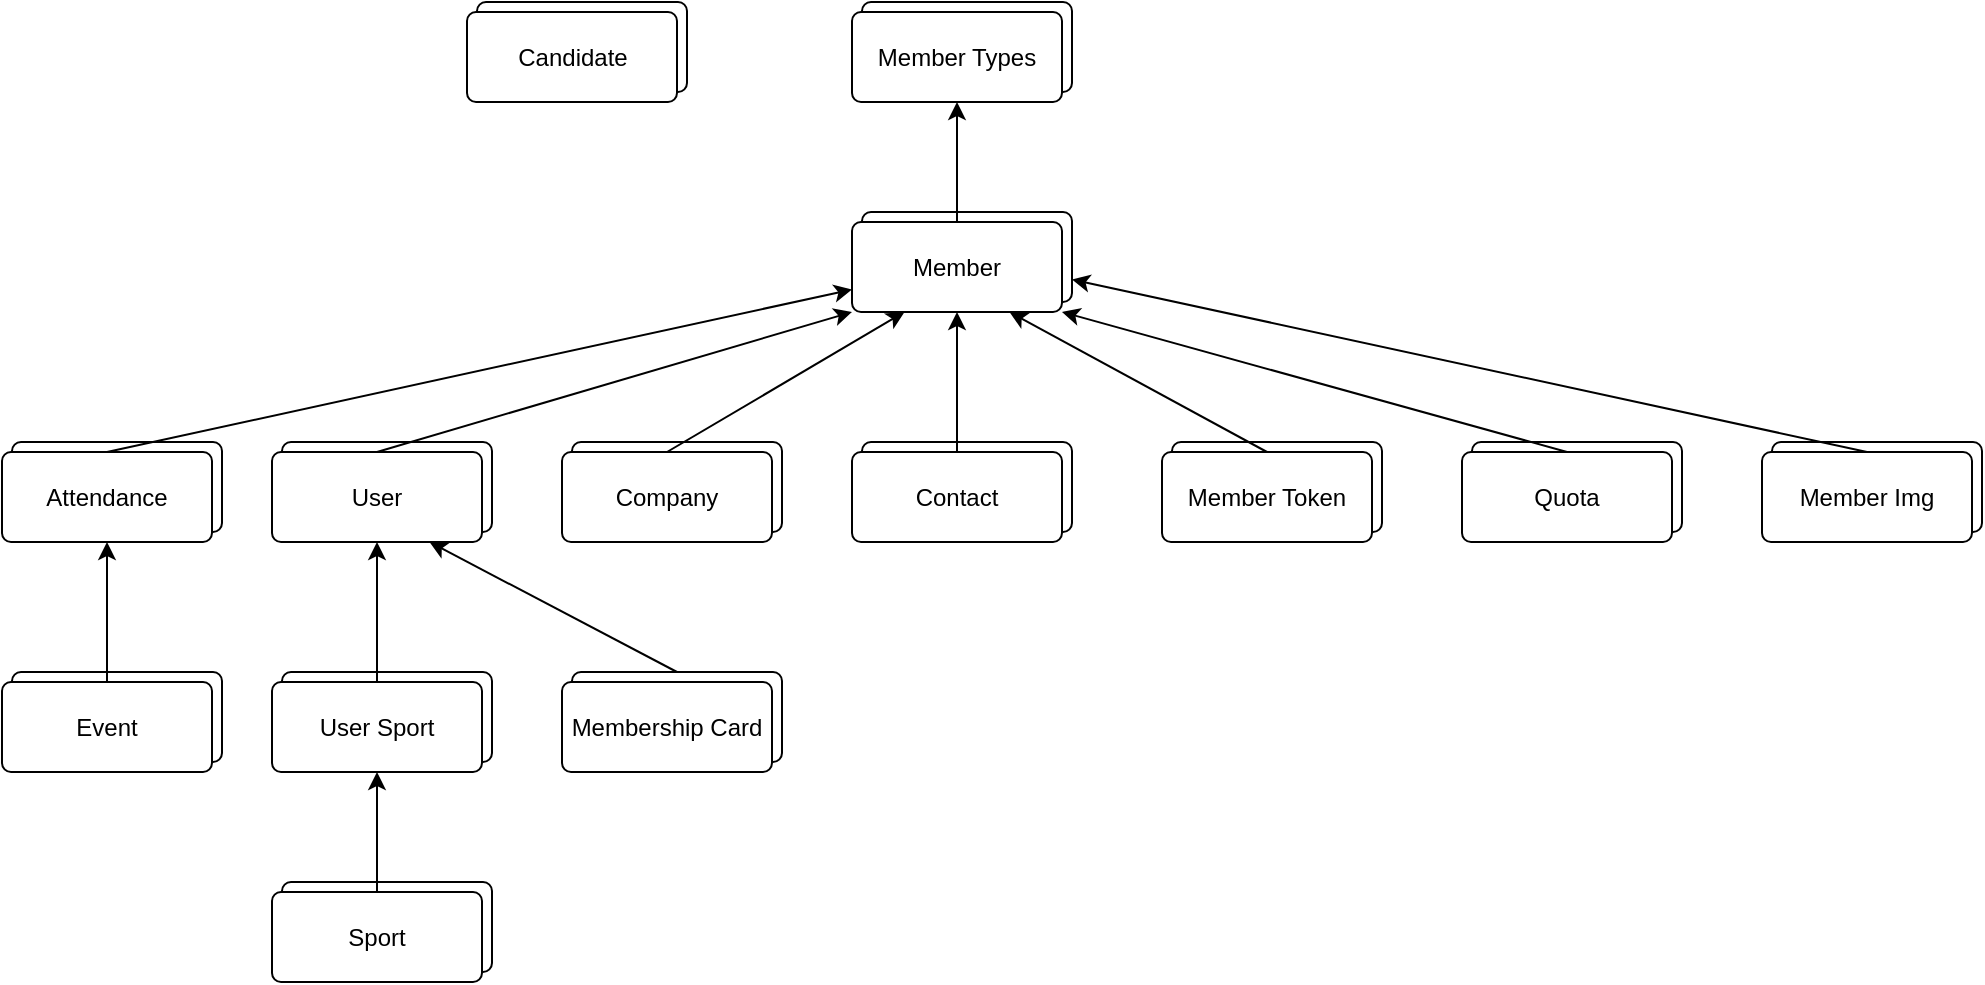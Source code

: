 <mxfile version="17.2.4" type="device"><diagram id="Vn6djAf5S5_UU0bFfc8x" name="Page-1"><mxGraphModel dx="2272" dy="762" grid="0" gridSize="5" guides="0" tooltips="1" connect="1" arrows="1" fold="1" page="1" pageScale="1" pageWidth="850" pageHeight="1100" math="0" shadow="0"><root><mxCell id="0"/><mxCell id="1" parent="0"/><mxCell id="MCZWA8StiUEGIzvIFmT6-1" value="Entity" style="rounded=1;arcSize=10;whiteSpace=wrap;html=1;align=center;" vertex="1" parent="1"><mxGeometry x="365" y="105" width="105" height="45" as="geometry"/></mxCell><mxCell id="MCZWA8StiUEGIzvIFmT6-2" value="Member" style="rounded=1;arcSize=10;whiteSpace=wrap;html=1;align=center;" vertex="1" parent="1"><mxGeometry x="360" y="110" width="105" height="45" as="geometry"/></mxCell><mxCell id="MCZWA8StiUEGIzvIFmT6-3" value="Entity" style="rounded=1;arcSize=10;whiteSpace=wrap;html=1;align=center;" vertex="1" parent="1"><mxGeometry x="670" y="220" width="105" height="45" as="geometry"/></mxCell><mxCell id="MCZWA8StiUEGIzvIFmT6-4" value="Quota" style="rounded=1;arcSize=10;whiteSpace=wrap;html=1;align=center;" vertex="1" parent="1"><mxGeometry x="665" y="225" width="105" height="45" as="geometry"/></mxCell><mxCell id="MCZWA8StiUEGIzvIFmT6-5" value="Entity" style="rounded=1;arcSize=10;whiteSpace=wrap;html=1;align=center;" vertex="1" parent="1"><mxGeometry x="365" width="105" height="45" as="geometry"/></mxCell><mxCell id="MCZWA8StiUEGIzvIFmT6-6" value="Member Types" style="rounded=1;arcSize=10;whiteSpace=wrap;html=1;align=center;" vertex="1" parent="1"><mxGeometry x="360" y="5" width="105" height="45" as="geometry"/></mxCell><mxCell id="MCZWA8StiUEGIzvIFmT6-7" value="Entity" style="rounded=1;arcSize=10;whiteSpace=wrap;html=1;align=center;" vertex="1" parent="1"><mxGeometry x="520" y="220" width="105" height="45" as="geometry"/></mxCell><mxCell id="MCZWA8StiUEGIzvIFmT6-8" value="Member Token" style="rounded=1;arcSize=10;whiteSpace=wrap;html=1;align=center;" vertex="1" parent="1"><mxGeometry x="515" y="225" width="105" height="45" as="geometry"/></mxCell><mxCell id="MCZWA8StiUEGIzvIFmT6-13" value="Entity" style="rounded=1;arcSize=10;whiteSpace=wrap;html=1;align=center;" vertex="1" parent="1"><mxGeometry x="365" y="220" width="105" height="45" as="geometry"/></mxCell><mxCell id="MCZWA8StiUEGIzvIFmT6-14" value="Contact" style="rounded=1;arcSize=10;whiteSpace=wrap;html=1;align=center;" vertex="1" parent="1"><mxGeometry x="360" y="225" width="105" height="45" as="geometry"/></mxCell><mxCell id="MCZWA8StiUEGIzvIFmT6-15" value="Entity" style="rounded=1;arcSize=10;whiteSpace=wrap;html=1;align=center;" vertex="1" parent="1"><mxGeometry x="220" y="220" width="105" height="45" as="geometry"/></mxCell><mxCell id="MCZWA8StiUEGIzvIFmT6-16" value="Company" style="rounded=1;arcSize=10;whiteSpace=wrap;html=1;align=center;" vertex="1" parent="1"><mxGeometry x="215" y="225" width="105" height="45" as="geometry"/></mxCell><mxCell id="MCZWA8StiUEGIzvIFmT6-17" value="Entity" style="rounded=1;arcSize=10;whiteSpace=wrap;html=1;align=center;" vertex="1" parent="1"><mxGeometry x="75" y="220" width="105" height="45" as="geometry"/></mxCell><mxCell id="MCZWA8StiUEGIzvIFmT6-18" value="User" style="rounded=1;arcSize=10;whiteSpace=wrap;html=1;align=center;" vertex="1" parent="1"><mxGeometry x="70" y="225" width="105" height="45" as="geometry"/></mxCell><mxCell id="MCZWA8StiUEGIzvIFmT6-19" value="Entity" style="rounded=1;arcSize=10;whiteSpace=wrap;html=1;align=center;" vertex="1" parent="1"><mxGeometry x="-60" y="220" width="105" height="45" as="geometry"/></mxCell><mxCell id="MCZWA8StiUEGIzvIFmT6-20" value="Attendance" style="rounded=1;arcSize=10;whiteSpace=wrap;html=1;align=center;" vertex="1" parent="1"><mxGeometry x="-65" y="225" width="105" height="45" as="geometry"/></mxCell><mxCell id="MCZWA8StiUEGIzvIFmT6-21" value="Entity" style="rounded=1;arcSize=10;whiteSpace=wrap;html=1;align=center;" vertex="1" parent="1"><mxGeometry x="-60" y="335" width="105" height="45" as="geometry"/></mxCell><mxCell id="MCZWA8StiUEGIzvIFmT6-22" value="Event" style="rounded=1;arcSize=10;whiteSpace=wrap;html=1;align=center;" vertex="1" parent="1"><mxGeometry x="-65" y="340" width="105" height="45" as="geometry"/></mxCell><mxCell id="MCZWA8StiUEGIzvIFmT6-23" value="Entity" style="rounded=1;arcSize=10;whiteSpace=wrap;html=1;align=center;" vertex="1" parent="1"><mxGeometry x="75" y="335" width="105" height="45" as="geometry"/></mxCell><mxCell id="MCZWA8StiUEGIzvIFmT6-24" value="User Sport" style="rounded=1;arcSize=10;whiteSpace=wrap;html=1;align=center;" vertex="1" parent="1"><mxGeometry x="70" y="340" width="105" height="45" as="geometry"/></mxCell><mxCell id="MCZWA8StiUEGIzvIFmT6-25" value="Entity" style="rounded=1;arcSize=10;whiteSpace=wrap;html=1;align=center;" vertex="1" parent="1"><mxGeometry x="75" y="440" width="105" height="45" as="geometry"/></mxCell><mxCell id="MCZWA8StiUEGIzvIFmT6-26" value="Sport" style="rounded=1;arcSize=10;whiteSpace=wrap;html=1;align=center;" vertex="1" parent="1"><mxGeometry x="70" y="445" width="105" height="45" as="geometry"/></mxCell><mxCell id="MCZWA8StiUEGIzvIFmT6-27" value="Entity" style="rounded=1;arcSize=10;whiteSpace=wrap;html=1;align=center;" vertex="1" parent="1"><mxGeometry x="220" y="335" width="105" height="45" as="geometry"/></mxCell><mxCell id="MCZWA8StiUEGIzvIFmT6-28" value="Membership Card" style="rounded=1;arcSize=10;whiteSpace=wrap;html=1;align=center;" vertex="1" parent="1"><mxGeometry x="215" y="340" width="105" height="45" as="geometry"/></mxCell><mxCell id="MCZWA8StiUEGIzvIFmT6-29" value="Entity" style="rounded=1;arcSize=10;whiteSpace=wrap;html=1;align=center;" vertex="1" parent="1"><mxGeometry x="820" y="220" width="105" height="45" as="geometry"/></mxCell><mxCell id="MCZWA8StiUEGIzvIFmT6-30" value="Member Img" style="rounded=1;arcSize=10;whiteSpace=wrap;html=1;align=center;" vertex="1" parent="1"><mxGeometry x="815" y="225" width="105" height="45" as="geometry"/></mxCell><mxCell id="MCZWA8StiUEGIzvIFmT6-31" value="Entity" style="rounded=1;arcSize=10;whiteSpace=wrap;html=1;align=center;" vertex="1" parent="1"><mxGeometry x="172.5" width="105" height="45" as="geometry"/></mxCell><mxCell id="MCZWA8StiUEGIzvIFmT6-32" value="Candidate" style="rounded=1;arcSize=10;whiteSpace=wrap;html=1;align=center;" vertex="1" parent="1"><mxGeometry x="167.5" y="5" width="105" height="45" as="geometry"/></mxCell><mxCell id="MCZWA8StiUEGIzvIFmT6-33" value="" style="endArrow=classic;html=1;rounded=0;entryX=0.5;entryY=1;entryDx=0;entryDy=0;exitX=0.5;exitY=0;exitDx=0;exitDy=0;" edge="1" parent="1" source="MCZWA8StiUEGIzvIFmT6-14" target="MCZWA8StiUEGIzvIFmT6-2"><mxGeometry width="50" height="50" relative="1" as="geometry"><mxPoint x="413" y="215" as="sourcePoint"/><mxPoint x="460" y="260" as="targetPoint"/></mxGeometry></mxCell><mxCell id="MCZWA8StiUEGIzvIFmT6-34" value="" style="endArrow=classic;html=1;rounded=0;exitX=0.5;exitY=0;exitDx=0;exitDy=0;entryX=0.25;entryY=1;entryDx=0;entryDy=0;" edge="1" parent="1" source="MCZWA8StiUEGIzvIFmT6-16" target="MCZWA8StiUEGIzvIFmT6-2"><mxGeometry width="50" height="50" relative="1" as="geometry"><mxPoint x="410" y="310" as="sourcePoint"/><mxPoint x="460" y="260" as="targetPoint"/></mxGeometry></mxCell><mxCell id="MCZWA8StiUEGIzvIFmT6-35" value="" style="endArrow=classic;html=1;rounded=0;exitX=0.5;exitY=0;exitDx=0;exitDy=0;entryX=0;entryY=1;entryDx=0;entryDy=0;" edge="1" parent="1" source="MCZWA8StiUEGIzvIFmT6-18" target="MCZWA8StiUEGIzvIFmT6-2"><mxGeometry width="50" height="50" relative="1" as="geometry"><mxPoint x="125" y="225" as="sourcePoint"/><mxPoint x="243.75" y="155" as="targetPoint"/></mxGeometry></mxCell><mxCell id="MCZWA8StiUEGIzvIFmT6-36" value="" style="endArrow=classic;html=1;rounded=0;exitX=0.5;exitY=0;exitDx=0;exitDy=0;entryX=0;entryY=0.75;entryDx=0;entryDy=0;" edge="1" parent="1" source="MCZWA8StiUEGIzvIFmT6-20" target="MCZWA8StiUEGIzvIFmT6-2"><mxGeometry width="50" height="50" relative="1" as="geometry"><mxPoint x="10" y="210" as="sourcePoint"/><mxPoint x="128.75" y="140" as="targetPoint"/></mxGeometry></mxCell><mxCell id="MCZWA8StiUEGIzvIFmT6-37" value="" style="endArrow=classic;html=1;rounded=0;exitX=0.5;exitY=0;exitDx=0;exitDy=0;entryX=0.75;entryY=1;entryDx=0;entryDy=0;" edge="1" parent="1" source="MCZWA8StiUEGIzvIFmT6-8" target="MCZWA8StiUEGIzvIFmT6-2"><mxGeometry width="50" height="50" relative="1" as="geometry"><mxPoint x="282.5" y="240" as="sourcePoint"/><mxPoint x="401.25" y="170" as="targetPoint"/></mxGeometry></mxCell><mxCell id="MCZWA8StiUEGIzvIFmT6-38" value="" style="endArrow=classic;html=1;rounded=0;exitX=0.5;exitY=0;exitDx=0;exitDy=0;entryX=1;entryY=1;entryDx=0;entryDy=0;" edge="1" parent="1" source="MCZWA8StiUEGIzvIFmT6-4" target="MCZWA8StiUEGIzvIFmT6-2"><mxGeometry width="50" height="50" relative="1" as="geometry"><mxPoint x="287.5" y="245" as="sourcePoint"/><mxPoint x="406.25" y="175" as="targetPoint"/></mxGeometry></mxCell><mxCell id="MCZWA8StiUEGIzvIFmT6-39" value="" style="endArrow=classic;html=1;rounded=0;exitX=0.5;exitY=0;exitDx=0;exitDy=0;entryX=1;entryY=0.75;entryDx=0;entryDy=0;" edge="1" parent="1" source="MCZWA8StiUEGIzvIFmT6-30" target="MCZWA8StiUEGIzvIFmT6-1"><mxGeometry width="50" height="50" relative="1" as="geometry"><mxPoint x="292.5" y="250" as="sourcePoint"/><mxPoint x="475" y="145" as="targetPoint"/></mxGeometry></mxCell><mxCell id="MCZWA8StiUEGIzvIFmT6-40" value="" style="endArrow=classic;html=1;rounded=0;exitX=0.5;exitY=0;exitDx=0;exitDy=0;entryX=0.5;entryY=1;entryDx=0;entryDy=0;" edge="1" parent="1" source="MCZWA8StiUEGIzvIFmT6-2" target="MCZWA8StiUEGIzvIFmT6-6"><mxGeometry width="50" height="50" relative="1" as="geometry"><mxPoint x="297.5" y="255" as="sourcePoint"/><mxPoint x="416.25" y="185" as="targetPoint"/></mxGeometry></mxCell><mxCell id="MCZWA8StiUEGIzvIFmT6-41" value="" style="endArrow=classic;html=1;rounded=0;exitX=0.5;exitY=0;exitDx=0;exitDy=0;entryX=0.75;entryY=1;entryDx=0;entryDy=0;" edge="1" parent="1" source="MCZWA8StiUEGIzvIFmT6-27" target="MCZWA8StiUEGIzvIFmT6-18"><mxGeometry width="50" height="50" relative="1" as="geometry"><mxPoint x="302.5" y="260" as="sourcePoint"/><mxPoint x="421.25" y="190" as="targetPoint"/></mxGeometry></mxCell><mxCell id="MCZWA8StiUEGIzvIFmT6-42" value="" style="endArrow=classic;html=1;rounded=0;exitX=0.5;exitY=0;exitDx=0;exitDy=0;entryX=0.5;entryY=1;entryDx=0;entryDy=0;" edge="1" parent="1" source="MCZWA8StiUEGIzvIFmT6-24" target="MCZWA8StiUEGIzvIFmT6-18"><mxGeometry width="50" height="50" relative="1" as="geometry"><mxPoint x="307.5" y="265" as="sourcePoint"/><mxPoint x="426.25" y="195" as="targetPoint"/></mxGeometry></mxCell><mxCell id="MCZWA8StiUEGIzvIFmT6-43" value="" style="endArrow=classic;html=1;rounded=0;exitX=0.5;exitY=0;exitDx=0;exitDy=0;entryX=0.5;entryY=1;entryDx=0;entryDy=0;" edge="1" parent="1" source="MCZWA8StiUEGIzvIFmT6-22" target="MCZWA8StiUEGIzvIFmT6-20"><mxGeometry width="50" height="50" relative="1" as="geometry"><mxPoint x="312.5" y="270" as="sourcePoint"/><mxPoint x="431.25" y="200" as="targetPoint"/></mxGeometry></mxCell><mxCell id="MCZWA8StiUEGIzvIFmT6-44" value="" style="endArrow=classic;html=1;rounded=0;exitX=0.5;exitY=0;exitDx=0;exitDy=0;entryX=0.5;entryY=1;entryDx=0;entryDy=0;" edge="1" parent="1" source="MCZWA8StiUEGIzvIFmT6-26" target="MCZWA8StiUEGIzvIFmT6-24"><mxGeometry width="50" height="50" relative="1" as="geometry"><mxPoint x="410" y="310" as="sourcePoint"/><mxPoint x="460" y="260" as="targetPoint"/></mxGeometry></mxCell></root></mxGraphModel></diagram></mxfile>